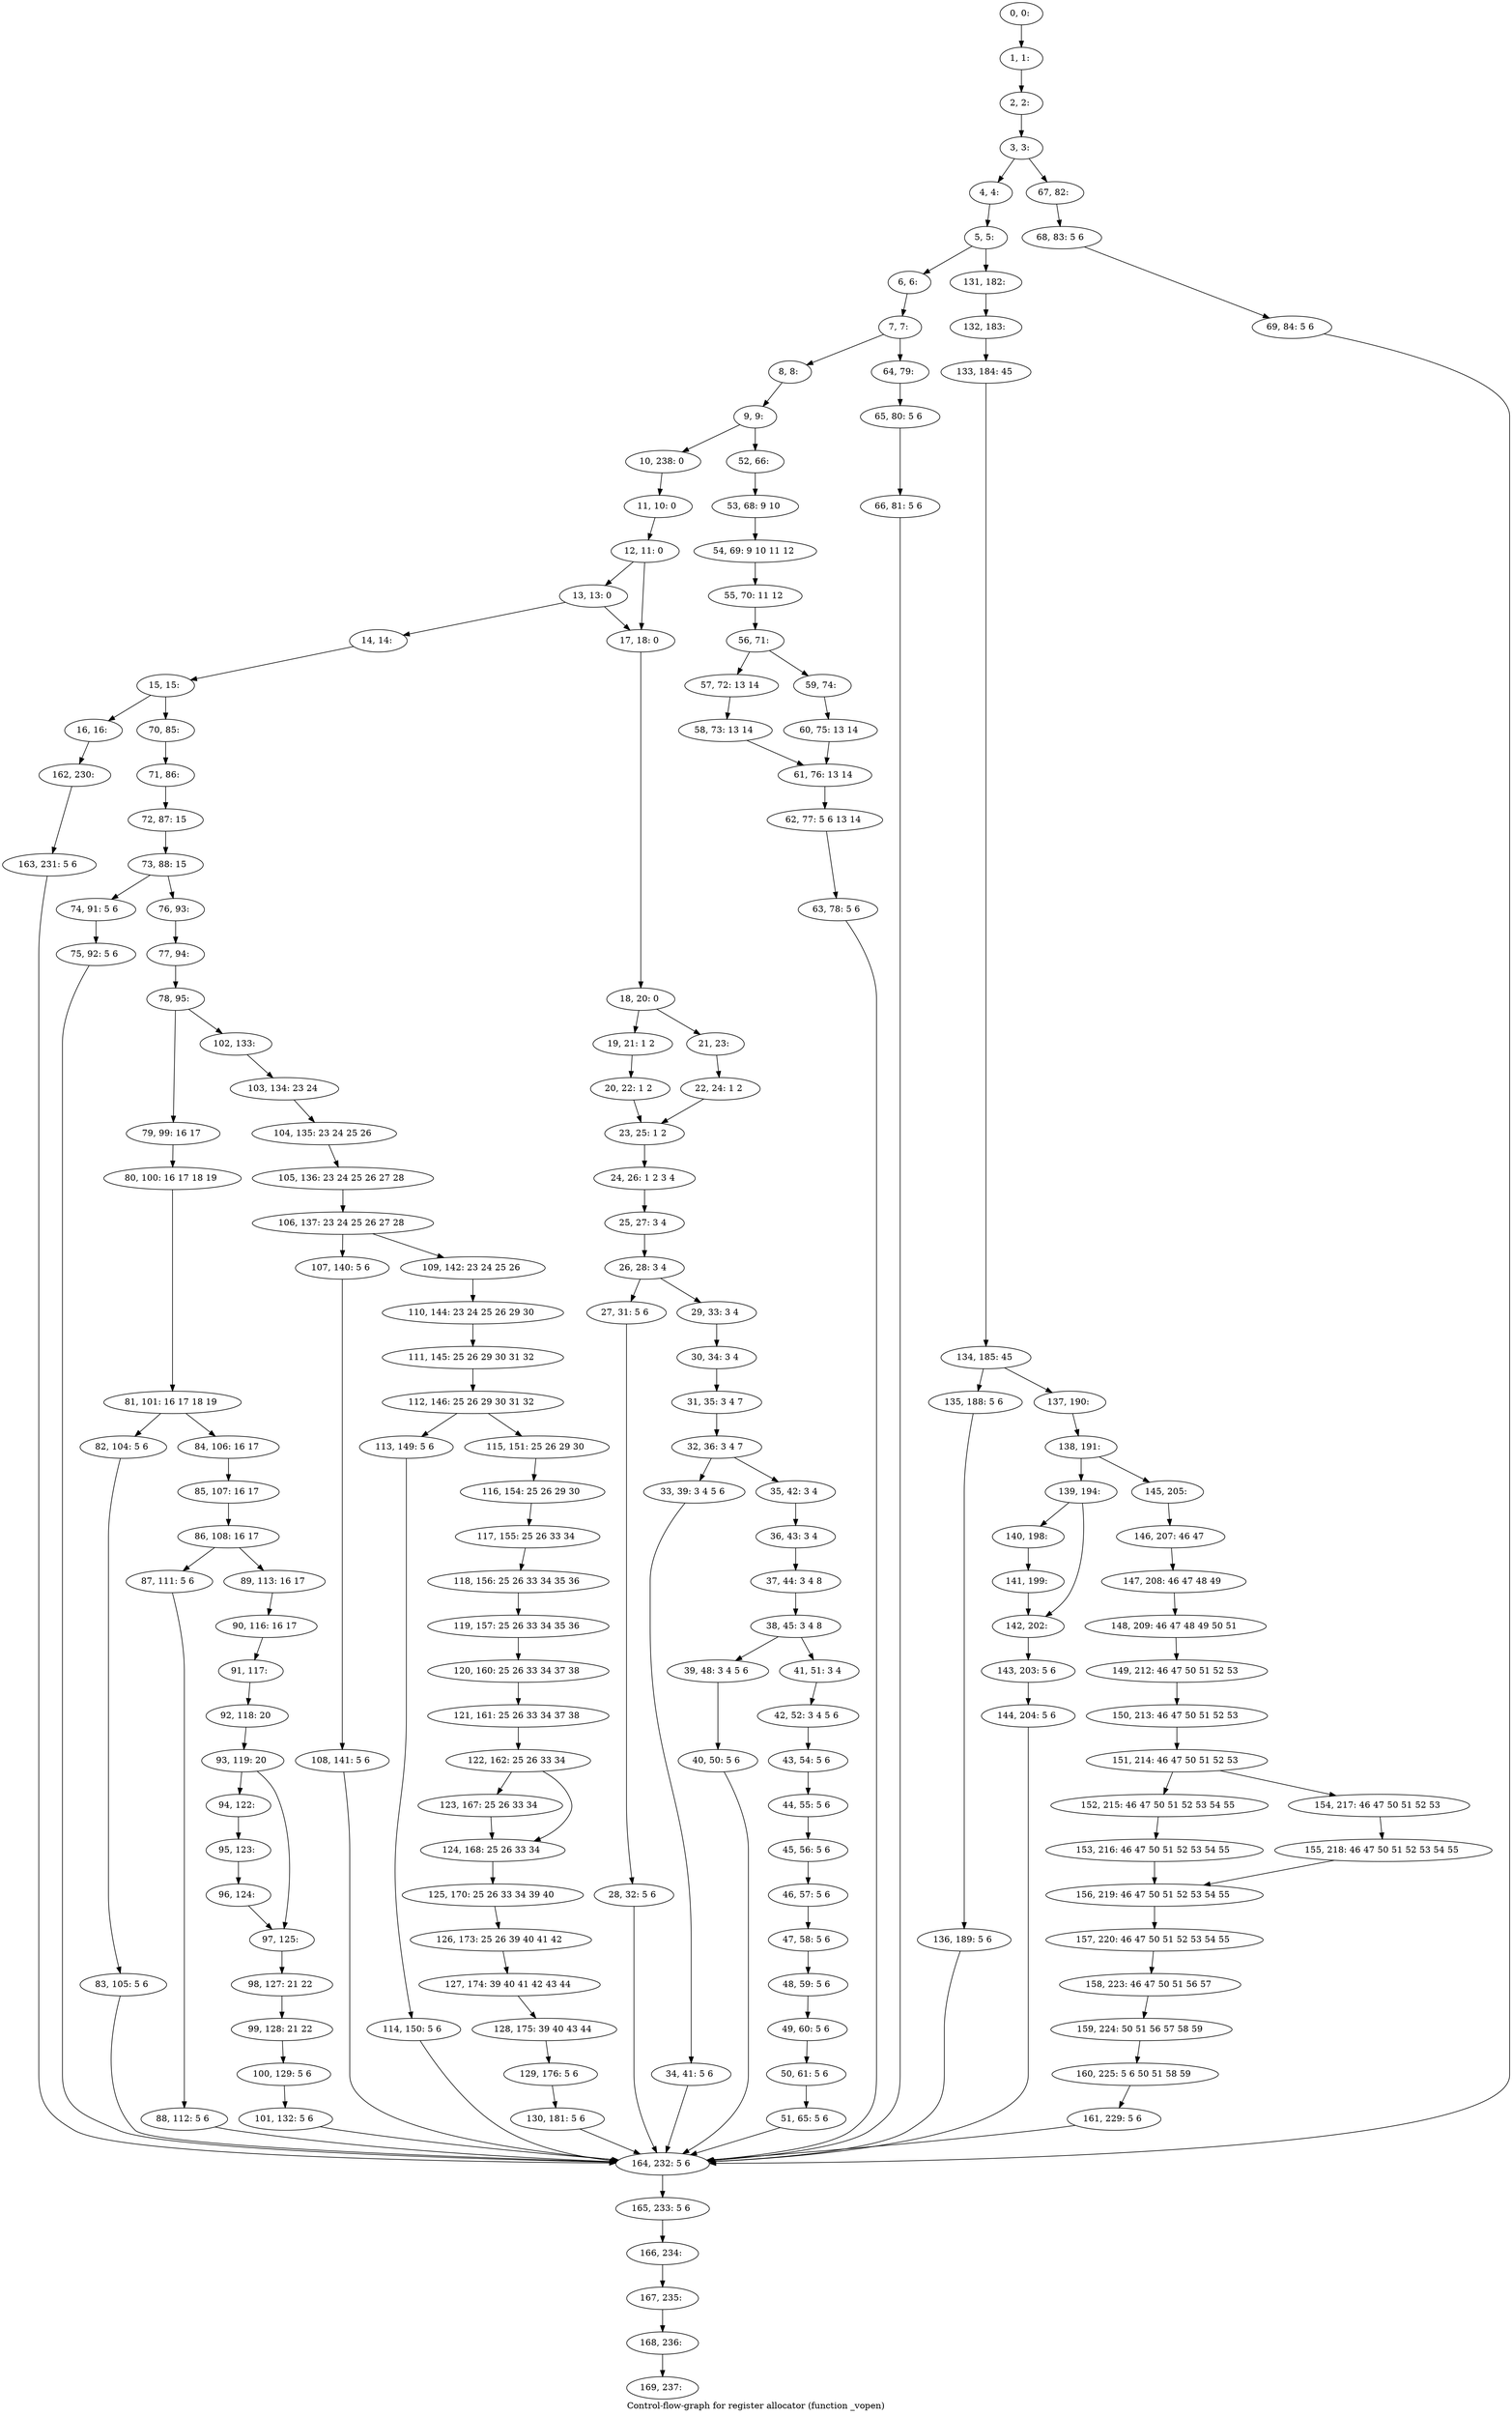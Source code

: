 digraph G {
graph [label="Control-flow-graph for register allocator (function _vopen)"]
0[label="0, 0: "];
1[label="1, 1: "];
2[label="2, 2: "];
3[label="3, 3: "];
4[label="4, 4: "];
5[label="5, 5: "];
6[label="6, 6: "];
7[label="7, 7: "];
8[label="8, 8: "];
9[label="9, 9: "];
10[label="10, 238: 0 "];
11[label="11, 10: 0 "];
12[label="12, 11: 0 "];
13[label="13, 13: 0 "];
14[label="14, 14: "];
15[label="15, 15: "];
16[label="16, 16: "];
17[label="17, 18: 0 "];
18[label="18, 20: 0 "];
19[label="19, 21: 1 2 "];
20[label="20, 22: 1 2 "];
21[label="21, 23: "];
22[label="22, 24: 1 2 "];
23[label="23, 25: 1 2 "];
24[label="24, 26: 1 2 3 4 "];
25[label="25, 27: 3 4 "];
26[label="26, 28: 3 4 "];
27[label="27, 31: 5 6 "];
28[label="28, 32: 5 6 "];
29[label="29, 33: 3 4 "];
30[label="30, 34: 3 4 "];
31[label="31, 35: 3 4 7 "];
32[label="32, 36: 3 4 7 "];
33[label="33, 39: 3 4 5 6 "];
34[label="34, 41: 5 6 "];
35[label="35, 42: 3 4 "];
36[label="36, 43: 3 4 "];
37[label="37, 44: 3 4 8 "];
38[label="38, 45: 3 4 8 "];
39[label="39, 48: 3 4 5 6 "];
40[label="40, 50: 5 6 "];
41[label="41, 51: 3 4 "];
42[label="42, 52: 3 4 5 6 "];
43[label="43, 54: 5 6 "];
44[label="44, 55: 5 6 "];
45[label="45, 56: 5 6 "];
46[label="46, 57: 5 6 "];
47[label="47, 58: 5 6 "];
48[label="48, 59: 5 6 "];
49[label="49, 60: 5 6 "];
50[label="50, 61: 5 6 "];
51[label="51, 65: 5 6 "];
52[label="52, 66: "];
53[label="53, 68: 9 10 "];
54[label="54, 69: 9 10 11 12 "];
55[label="55, 70: 11 12 "];
56[label="56, 71: "];
57[label="57, 72: 13 14 "];
58[label="58, 73: 13 14 "];
59[label="59, 74: "];
60[label="60, 75: 13 14 "];
61[label="61, 76: 13 14 "];
62[label="62, 77: 5 6 13 14 "];
63[label="63, 78: 5 6 "];
64[label="64, 79: "];
65[label="65, 80: 5 6 "];
66[label="66, 81: 5 6 "];
67[label="67, 82: "];
68[label="68, 83: 5 6 "];
69[label="69, 84: 5 6 "];
70[label="70, 85: "];
71[label="71, 86: "];
72[label="72, 87: 15 "];
73[label="73, 88: 15 "];
74[label="74, 91: 5 6 "];
75[label="75, 92: 5 6 "];
76[label="76, 93: "];
77[label="77, 94: "];
78[label="78, 95: "];
79[label="79, 99: 16 17 "];
80[label="80, 100: 16 17 18 19 "];
81[label="81, 101: 16 17 18 19 "];
82[label="82, 104: 5 6 "];
83[label="83, 105: 5 6 "];
84[label="84, 106: 16 17 "];
85[label="85, 107: 16 17 "];
86[label="86, 108: 16 17 "];
87[label="87, 111: 5 6 "];
88[label="88, 112: 5 6 "];
89[label="89, 113: 16 17 "];
90[label="90, 116: 16 17 "];
91[label="91, 117: "];
92[label="92, 118: 20 "];
93[label="93, 119: 20 "];
94[label="94, 122: "];
95[label="95, 123: "];
96[label="96, 124: "];
97[label="97, 125: "];
98[label="98, 127: 21 22 "];
99[label="99, 128: 21 22 "];
100[label="100, 129: 5 6 "];
101[label="101, 132: 5 6 "];
102[label="102, 133: "];
103[label="103, 134: 23 24 "];
104[label="104, 135: 23 24 25 26 "];
105[label="105, 136: 23 24 25 26 27 28 "];
106[label="106, 137: 23 24 25 26 27 28 "];
107[label="107, 140: 5 6 "];
108[label="108, 141: 5 6 "];
109[label="109, 142: 23 24 25 26 "];
110[label="110, 144: 23 24 25 26 29 30 "];
111[label="111, 145: 25 26 29 30 31 32 "];
112[label="112, 146: 25 26 29 30 31 32 "];
113[label="113, 149: 5 6 "];
114[label="114, 150: 5 6 "];
115[label="115, 151: 25 26 29 30 "];
116[label="116, 154: 25 26 29 30 "];
117[label="117, 155: 25 26 33 34 "];
118[label="118, 156: 25 26 33 34 35 36 "];
119[label="119, 157: 25 26 33 34 35 36 "];
120[label="120, 160: 25 26 33 34 37 38 "];
121[label="121, 161: 25 26 33 34 37 38 "];
122[label="122, 162: 25 26 33 34 "];
123[label="123, 167: 25 26 33 34 "];
124[label="124, 168: 25 26 33 34 "];
125[label="125, 170: 25 26 33 34 39 40 "];
126[label="126, 173: 25 26 39 40 41 42 "];
127[label="127, 174: 39 40 41 42 43 44 "];
128[label="128, 175: 39 40 43 44 "];
129[label="129, 176: 5 6 "];
130[label="130, 181: 5 6 "];
131[label="131, 182: "];
132[label="132, 183: "];
133[label="133, 184: 45 "];
134[label="134, 185: 45 "];
135[label="135, 188: 5 6 "];
136[label="136, 189: 5 6 "];
137[label="137, 190: "];
138[label="138, 191: "];
139[label="139, 194: "];
140[label="140, 198: "];
141[label="141, 199: "];
142[label="142, 202: "];
143[label="143, 203: 5 6 "];
144[label="144, 204: 5 6 "];
145[label="145, 205: "];
146[label="146, 207: 46 47 "];
147[label="147, 208: 46 47 48 49 "];
148[label="148, 209: 46 47 48 49 50 51 "];
149[label="149, 212: 46 47 50 51 52 53 "];
150[label="150, 213: 46 47 50 51 52 53 "];
151[label="151, 214: 46 47 50 51 52 53 "];
152[label="152, 215: 46 47 50 51 52 53 54 55 "];
153[label="153, 216: 46 47 50 51 52 53 54 55 "];
154[label="154, 217: 46 47 50 51 52 53 "];
155[label="155, 218: 46 47 50 51 52 53 54 55 "];
156[label="156, 219: 46 47 50 51 52 53 54 55 "];
157[label="157, 220: 46 47 50 51 52 53 54 55 "];
158[label="158, 223: 46 47 50 51 56 57 "];
159[label="159, 224: 50 51 56 57 58 59 "];
160[label="160, 225: 5 6 50 51 58 59 "];
161[label="161, 229: 5 6 "];
162[label="162, 230: "];
163[label="163, 231: 5 6 "];
164[label="164, 232: 5 6 "];
165[label="165, 233: 5 6 "];
166[label="166, 234: "];
167[label="167, 235: "];
168[label="168, 236: "];
169[label="169, 237: "];
0->1 ;
1->2 ;
2->3 ;
3->4 ;
3->67 ;
4->5 ;
5->6 ;
5->131 ;
6->7 ;
7->8 ;
7->64 ;
8->9 ;
9->10 ;
9->52 ;
10->11 ;
11->12 ;
12->13 ;
12->17 ;
13->14 ;
13->17 ;
14->15 ;
15->16 ;
15->70 ;
16->162 ;
17->18 ;
18->19 ;
18->21 ;
19->20 ;
20->23 ;
21->22 ;
22->23 ;
23->24 ;
24->25 ;
25->26 ;
26->27 ;
26->29 ;
27->28 ;
28->164 ;
29->30 ;
30->31 ;
31->32 ;
32->33 ;
32->35 ;
33->34 ;
34->164 ;
35->36 ;
36->37 ;
37->38 ;
38->39 ;
38->41 ;
39->40 ;
40->164 ;
41->42 ;
42->43 ;
43->44 ;
44->45 ;
45->46 ;
46->47 ;
47->48 ;
48->49 ;
49->50 ;
50->51 ;
51->164 ;
52->53 ;
53->54 ;
54->55 ;
55->56 ;
56->57 ;
56->59 ;
57->58 ;
58->61 ;
59->60 ;
60->61 ;
61->62 ;
62->63 ;
63->164 ;
64->65 ;
65->66 ;
66->164 ;
67->68 ;
68->69 ;
69->164 ;
70->71 ;
71->72 ;
72->73 ;
73->74 ;
73->76 ;
74->75 ;
75->164 ;
76->77 ;
77->78 ;
78->79 ;
78->102 ;
79->80 ;
80->81 ;
81->82 ;
81->84 ;
82->83 ;
83->164 ;
84->85 ;
85->86 ;
86->87 ;
86->89 ;
87->88 ;
88->164 ;
89->90 ;
90->91 ;
91->92 ;
92->93 ;
93->94 ;
93->97 ;
94->95 ;
95->96 ;
96->97 ;
97->98 ;
98->99 ;
99->100 ;
100->101 ;
101->164 ;
102->103 ;
103->104 ;
104->105 ;
105->106 ;
106->107 ;
106->109 ;
107->108 ;
108->164 ;
109->110 ;
110->111 ;
111->112 ;
112->113 ;
112->115 ;
113->114 ;
114->164 ;
115->116 ;
116->117 ;
117->118 ;
118->119 ;
119->120 ;
120->121 ;
121->122 ;
122->123 ;
122->124 ;
123->124 ;
124->125 ;
125->126 ;
126->127 ;
127->128 ;
128->129 ;
129->130 ;
130->164 ;
131->132 ;
132->133 ;
133->134 ;
134->135 ;
134->137 ;
135->136 ;
136->164 ;
137->138 ;
138->139 ;
138->145 ;
139->140 ;
139->142 ;
140->141 ;
141->142 ;
142->143 ;
143->144 ;
144->164 ;
145->146 ;
146->147 ;
147->148 ;
148->149 ;
149->150 ;
150->151 ;
151->152 ;
151->154 ;
152->153 ;
153->156 ;
154->155 ;
155->156 ;
156->157 ;
157->158 ;
158->159 ;
159->160 ;
160->161 ;
161->164 ;
162->163 ;
163->164 ;
164->165 ;
165->166 ;
166->167 ;
167->168 ;
168->169 ;
}
